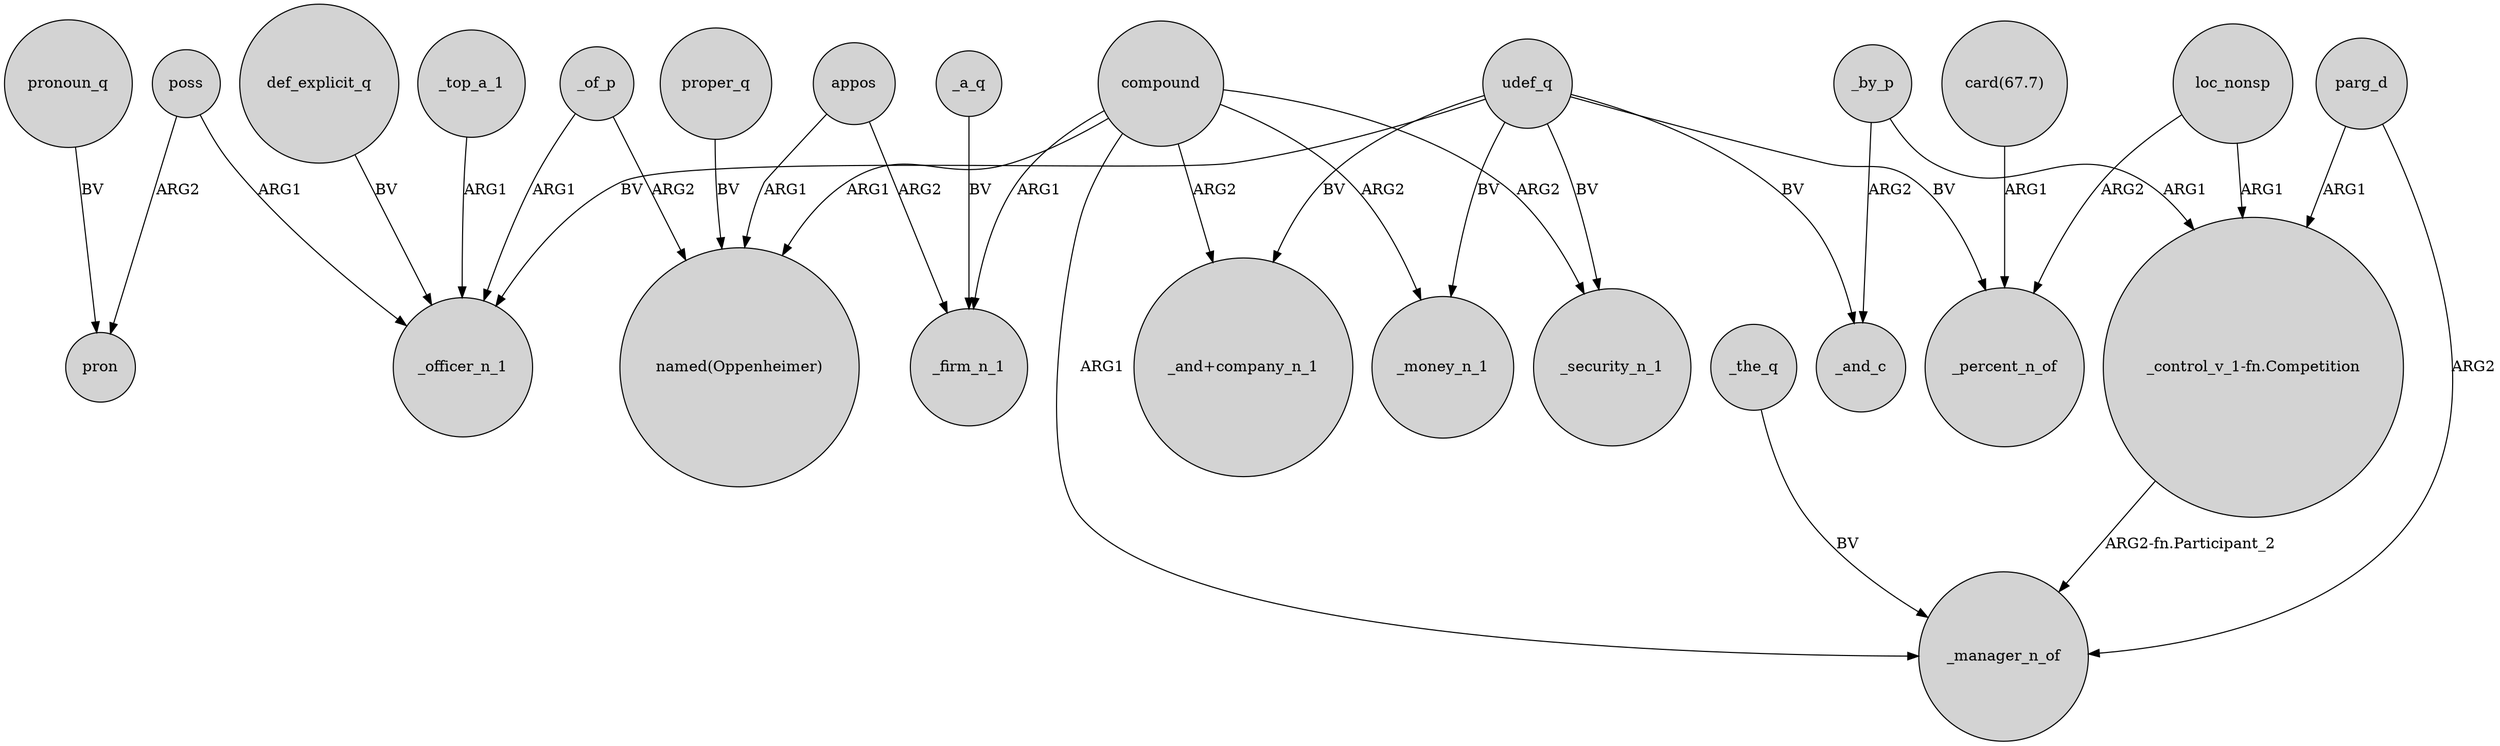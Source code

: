 digraph {
	node [shape=circle style=filled]
	compound -> "_and+company_n_1" [label=ARG2]
	def_explicit_q -> _officer_n_1 [label=BV]
	loc_nonsp -> _percent_n_of [label=ARG2]
	_of_p -> _officer_n_1 [label=ARG1]
	appos -> _firm_n_1 [label=ARG2]
	udef_q -> _and_c [label=BV]
	udef_q -> _security_n_1 [label=BV]
	_of_p -> "named(Oppenheimer)" [label=ARG2]
	parg_d -> _manager_n_of [label=ARG2]
	appos -> "named(Oppenheimer)" [label=ARG1]
	pronoun_q -> pron [label=BV]
	poss -> pron [label=ARG2]
	compound -> "named(Oppenheimer)" [label=ARG1]
	udef_q -> _money_n_1 [label=BV]
	udef_q -> _percent_n_of [label=BV]
	_the_q -> _manager_n_of [label=BV]
	compound -> _money_n_1 [label=ARG2]
	loc_nonsp -> "_control_v_1-fn.Competition" [label=ARG1]
	udef_q -> _officer_n_1 [label=BV]
	parg_d -> "_control_v_1-fn.Competition" [label=ARG1]
	_a_q -> _firm_n_1 [label=BV]
	poss -> _officer_n_1 [label=ARG1]
	compound -> _firm_n_1 [label=ARG1]
	proper_q -> "named(Oppenheimer)" [label=BV]
	udef_q -> "_and+company_n_1" [label=BV]
	"_control_v_1-fn.Competition" -> _manager_n_of [label="ARG2-fn.Participant_2"]
	_by_p -> _and_c [label=ARG2]
	compound -> _security_n_1 [label=ARG2]
	compound -> _manager_n_of [label=ARG1]
	_by_p -> "_control_v_1-fn.Competition" [label=ARG1]
	_top_a_1 -> _officer_n_1 [label=ARG1]
	"card(67.7)" -> _percent_n_of [label=ARG1]
}
